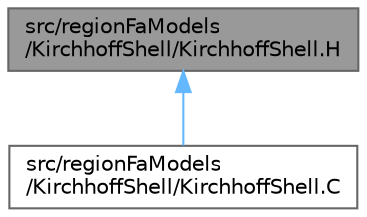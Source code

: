 digraph "src/regionFaModels/KirchhoffShell/KirchhoffShell.H"
{
 // LATEX_PDF_SIZE
  bgcolor="transparent";
  edge [fontname=Helvetica,fontsize=10,labelfontname=Helvetica,labelfontsize=10];
  node [fontname=Helvetica,fontsize=10,shape=box,height=0.2,width=0.4];
  Node1 [id="Node000001",label="src/regionFaModels\l/KirchhoffShell/KirchhoffShell.H",height=0.2,width=0.4,color="gray40", fillcolor="grey60", style="filled", fontcolor="black",tooltip=" "];
  Node1 -> Node2 [id="edge1_Node000001_Node000002",dir="back",color="steelblue1",style="solid",tooltip=" "];
  Node2 [id="Node000002",label="src/regionFaModels\l/KirchhoffShell/KirchhoffShell.C",height=0.2,width=0.4,color="grey40", fillcolor="white", style="filled",URL="$KirchhoffShell_8C.html",tooltip=" "];
}
